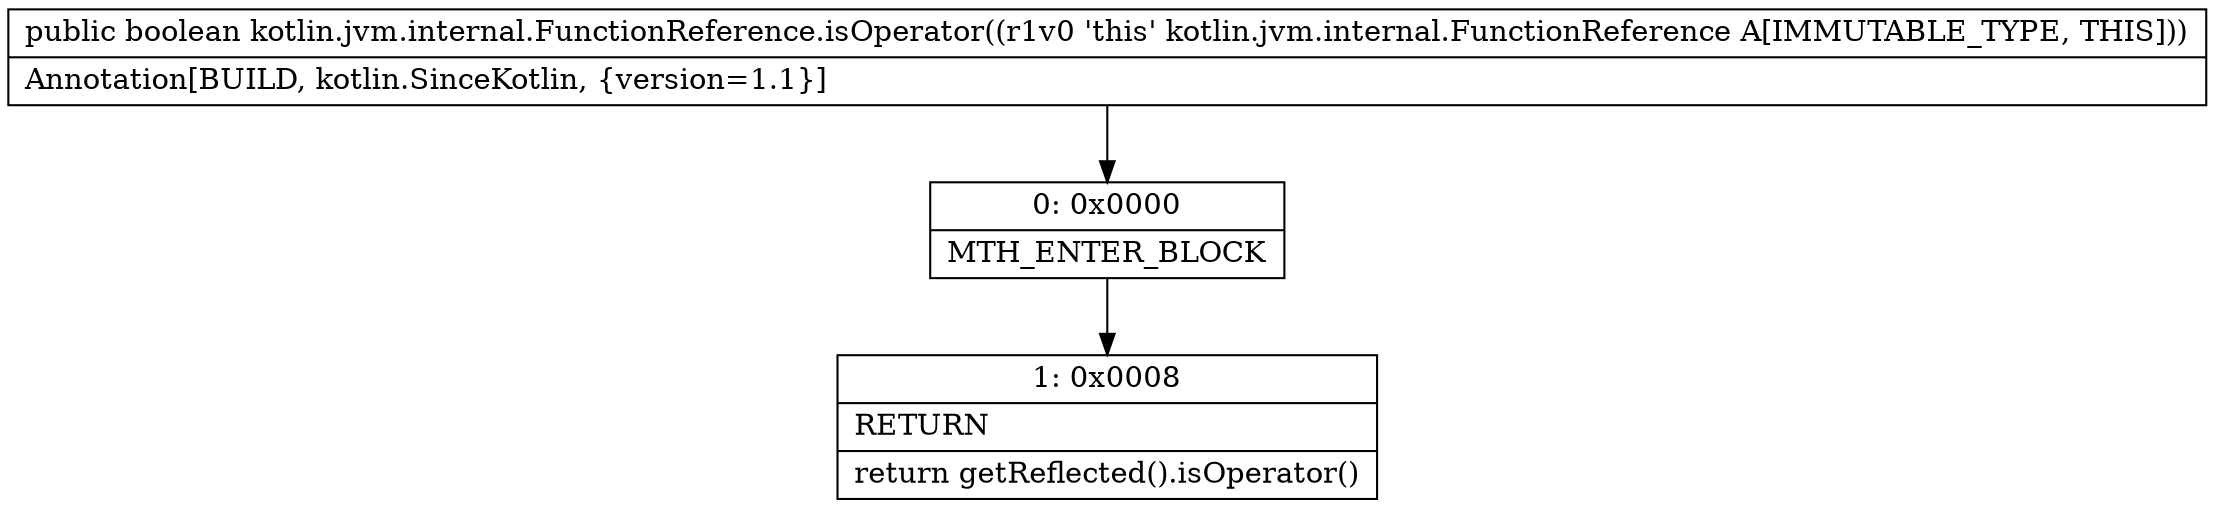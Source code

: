 digraph "CFG forkotlin.jvm.internal.FunctionReference.isOperator()Z" {
Node_0 [shape=record,label="{0\:\ 0x0000|MTH_ENTER_BLOCK\l}"];
Node_1 [shape=record,label="{1\:\ 0x0008|RETURN\l|return getReflected().isOperator()\l}"];
MethodNode[shape=record,label="{public boolean kotlin.jvm.internal.FunctionReference.isOperator((r1v0 'this' kotlin.jvm.internal.FunctionReference A[IMMUTABLE_TYPE, THIS]))  | Annotation[BUILD, kotlin.SinceKotlin, \{version=1.1\}]\l}"];
MethodNode -> Node_0;
Node_0 -> Node_1;
}

